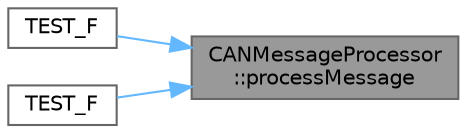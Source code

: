 digraph "CANMessageProcessor::processMessage"
{
 // LATEX_PDF_SIZE
  bgcolor="transparent";
  edge [fontname=Helvetica,fontsize=10,labelfontname=Helvetica,labelfontsize=10];
  node [fontname=Helvetica,fontsize=10,shape=box,height=0.2,width=0.4];
  rankdir="RL";
  Node1 [id="Node000001",label="CANMessageProcessor\l::processMessage",height=0.2,width=0.4,color="gray40", fillcolor="grey60", style="filled", fontcolor="black",tooltip="Process a CAN message."];
  Node1 -> Node2 [id="edge1_Node000001_Node000002",dir="back",color="steelblue1",style="solid",tooltip=" "];
  Node2 [id="Node000002",label="TEST_F",height=0.2,width=0.4,color="grey40", fillcolor="white", style="filled",URL="$test__MCP2515Controller_8cpp.html#a7379d3bb55019313ec7dd8a03c4802b2",tooltip="Ensures that the RPM signal emits the correct value."];
  Node1 -> Node3 [id="edge2_Node000001_Node000003",dir="back",color="steelblue1",style="solid",tooltip=" "];
  Node3 [id="Node000003",label="TEST_F",height=0.2,width=0.4,color="grey40", fillcolor="white", style="filled",URL="$test__MCP2515Controller_8cpp.html#ac34886fefb15eb0151b970cb603f585c",tooltip="Ensures that the speed signal is emitted with the correct value."];
}

